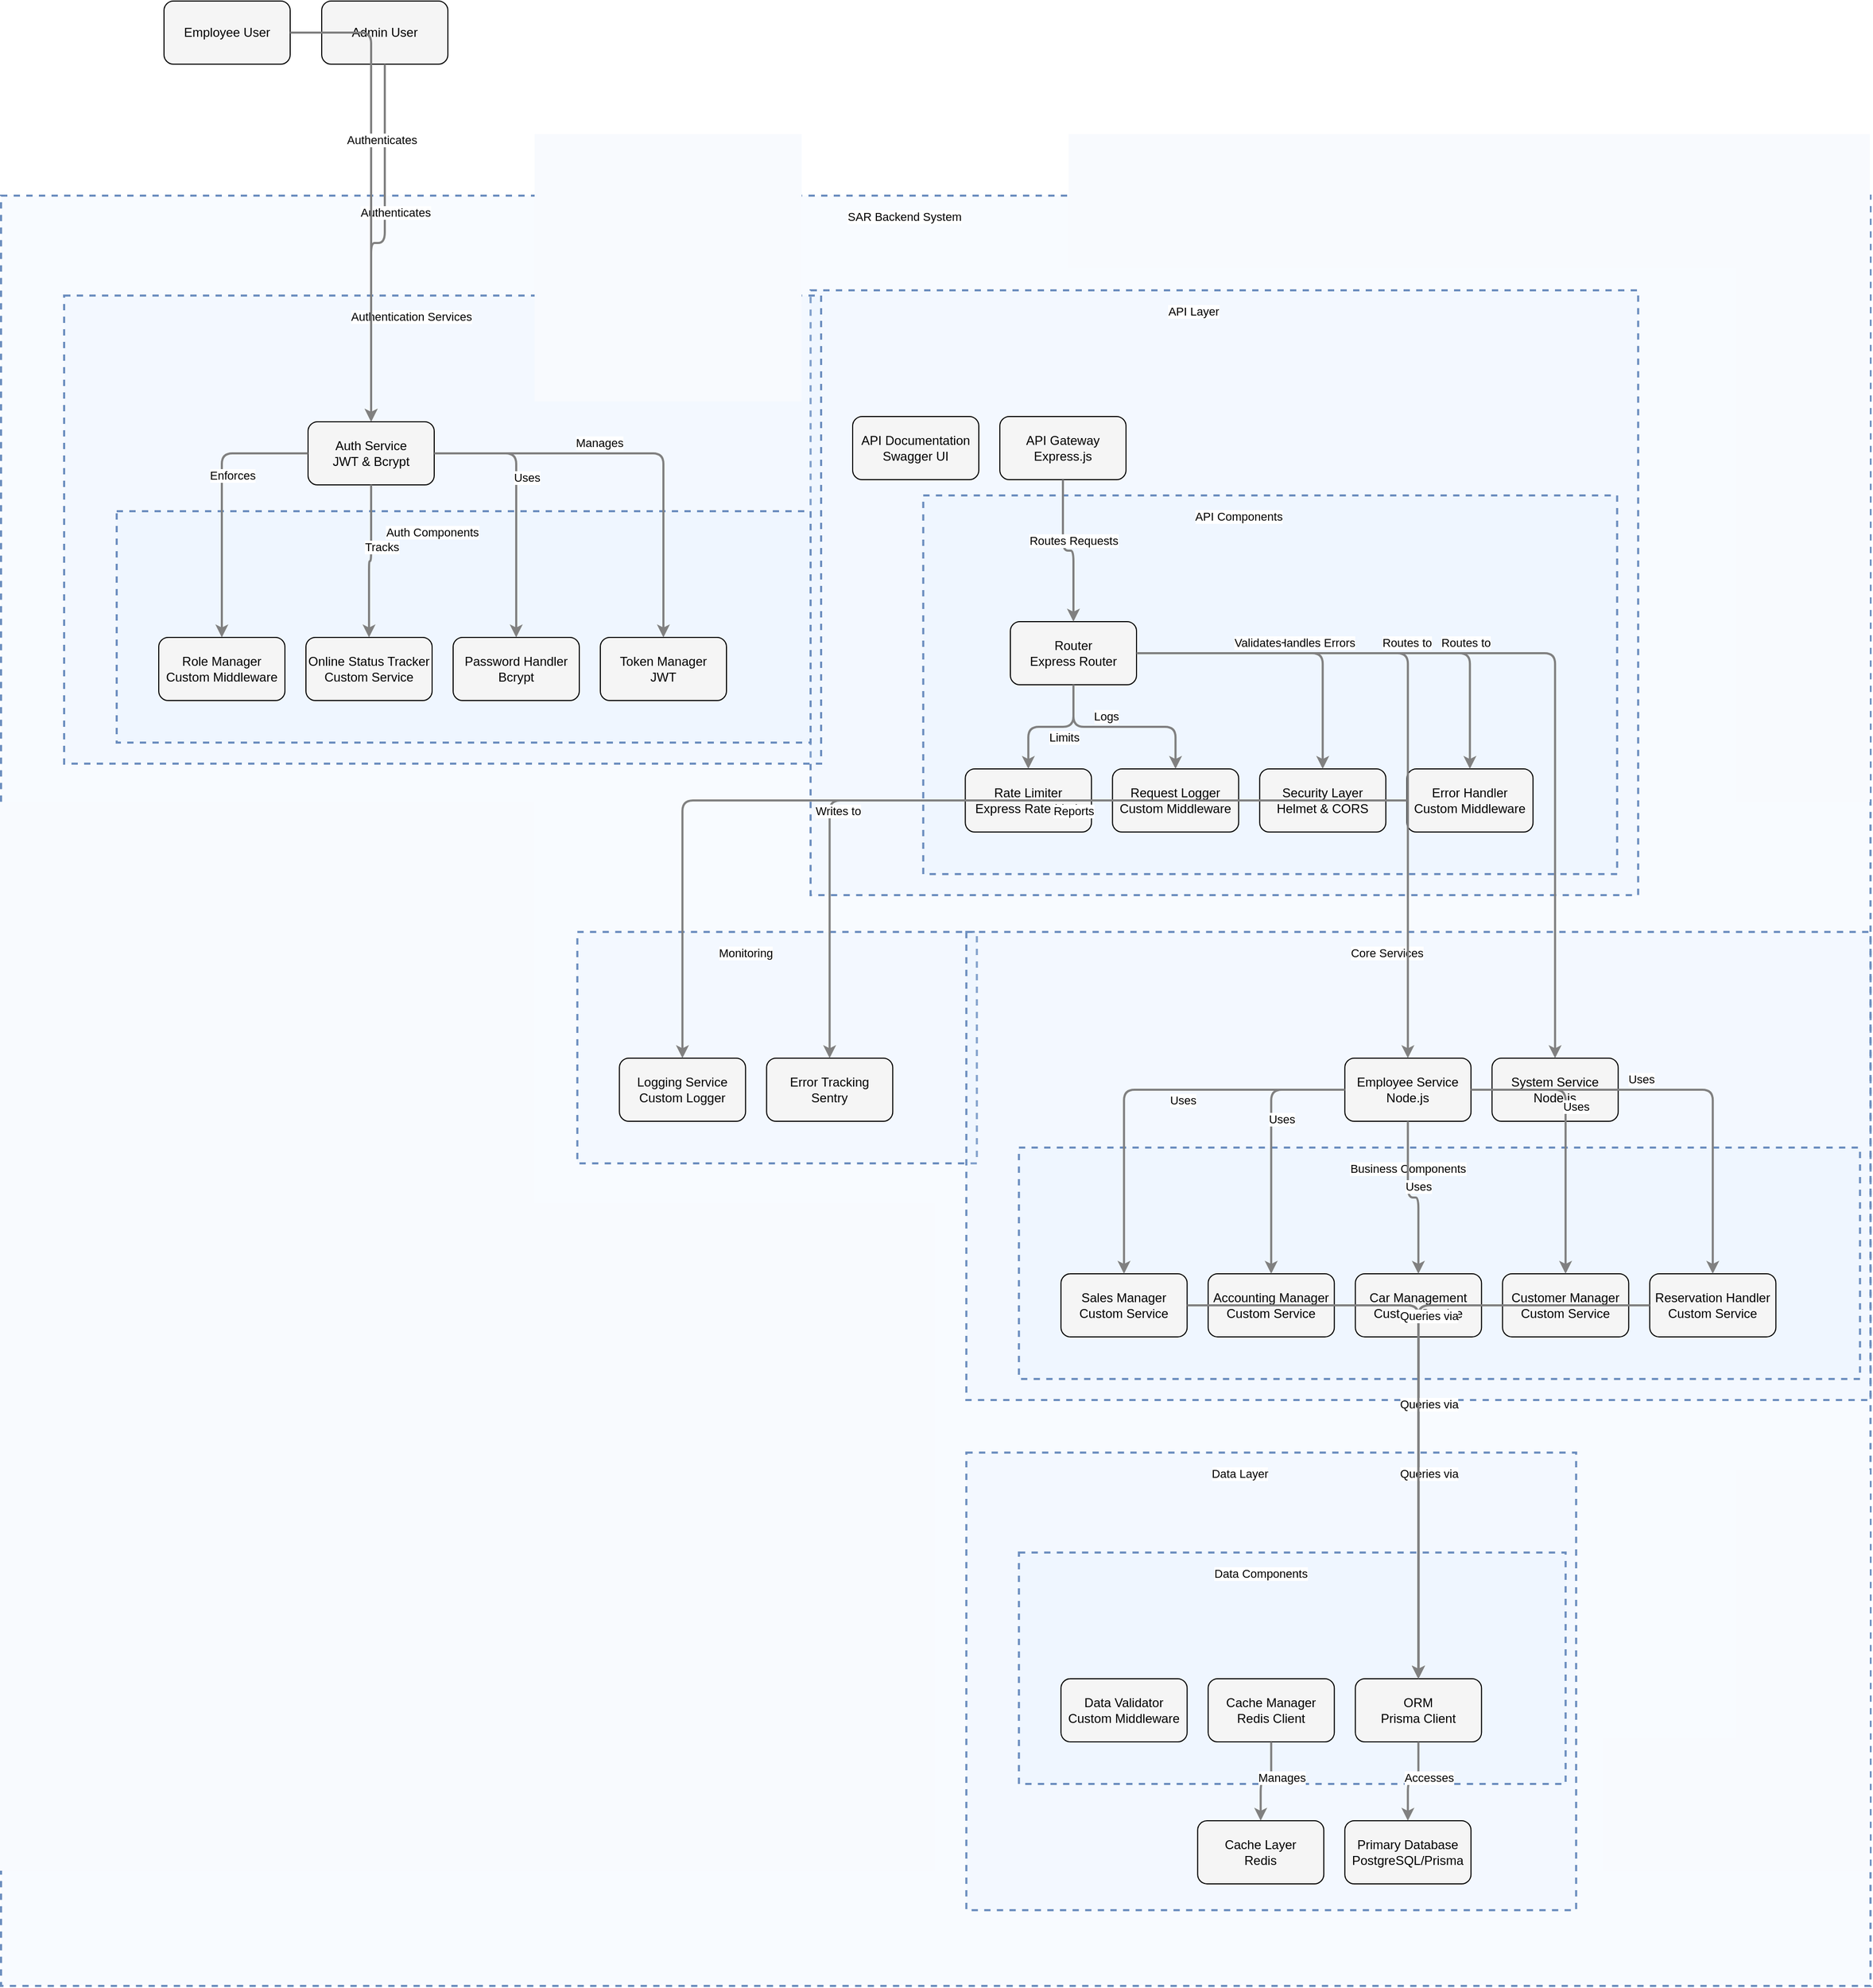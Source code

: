 <?xml version="1.0" encoding="UTF-8"?>
      <mxfile version="14.6.5" type="device">
        <diagram id="codeviz-diagram" name="System Diagram">
          <mxGraphModel dx="1000" dy="1000" grid="1" gridSize="10" guides="1" tooltips="1" connect="1" arrows="1" fold="1" page="1" pageScale="1" pageWidth="1169" pageHeight="827" math="0" shadow="0">
            <root>
              <mxCell id="0"/>
              <mxCell id="1" parent="0"/>
              <mxCell id="subGraph0" value="" style="html=1;whiteSpace=wrap;container=1;fillColor=#dae8fc;strokeColor=#6c8ebf;dashed=1;fillOpacity=20;strokeWidth=2;containerType=none;recursiveResize=0;movable=1;resizable=1;autosize=0;dropTarget=0" vertex="1" parent="subGraph1">
                <mxGeometry x="107.143" y="195" width="660" height="360" as="geometry"/>
              </mxCell>
              <mxCell id="subGraph0_label" value="API Components" style="edgeLabel;html=1;align=center;verticalAlign=middle;resizable=0;labelBackgroundColor=white;spacing=5" vertex="1" parent="subGraph1">
                <mxGeometry x="115.143" y="203" width="584" height="24" as="geometry"/>
              </mxCell>
<mxCell id="subGraph2" value="" style="html=1;whiteSpace=wrap;container=1;fillColor=#dae8fc;strokeColor=#6c8ebf;dashed=1;fillOpacity=20;strokeWidth=2;containerType=none;recursiveResize=0;movable=1;resizable=1;autosize=0;dropTarget=0" vertex="1" parent="subGraph3">
                <mxGeometry x="50" y="205" width="660" height="220" as="geometry"/>
              </mxCell>
              <mxCell id="subGraph2_label" value="Auth Components" style="edgeLabel;html=1;align=center;verticalAlign=middle;resizable=0;labelBackgroundColor=white;spacing=5" vertex="1" parent="subGraph3">
                <mxGeometry x="58" y="213" width="584" height="24" as="geometry"/>
              </mxCell>
<mxCell id="subGraph4" value="" style="html=1;whiteSpace=wrap;container=1;fillColor=#dae8fc;strokeColor=#6c8ebf;dashed=1;fillOpacity=20;strokeWidth=2;containerType=none;recursiveResize=0;movable=1;resizable=1;autosize=0;dropTarget=0" vertex="1" parent="subGraph5">
                <mxGeometry x="50" y="205" width="800" height="220" as="geometry"/>
              </mxCell>
              <mxCell id="subGraph4_label" value="Business Components" style="edgeLabel;html=1;align=center;verticalAlign=middle;resizable=0;labelBackgroundColor=white;spacing=5" vertex="1" parent="subGraph5">
                <mxGeometry x="58" y="213" width="724" height="24" as="geometry"/>
              </mxCell>
<mxCell id="subGraph6" value="" style="html=1;whiteSpace=wrap;container=1;fillColor=#dae8fc;strokeColor=#6c8ebf;dashed=1;fillOpacity=20;strokeWidth=2;containerType=none;recursiveResize=0;movable=1;resizable=1;autosize=0;dropTarget=0" vertex="1" parent="subGraph7">
                <mxGeometry x="50" y="95" width="520" height="220" as="geometry"/>
              </mxCell>
              <mxCell id="subGraph6_label" value="Data Components" style="edgeLabel;html=1;align=center;verticalAlign=middle;resizable=0;labelBackgroundColor=white;spacing=5" vertex="1" parent="subGraph7">
                <mxGeometry x="58" y="103" width="444" height="24" as="geometry"/>
              </mxCell>
<mxCell id="Monitoring" value="" style="html=1;whiteSpace=wrap;container=1;fillColor=#dae8fc;strokeColor=#6c8ebf;dashed=1;fillOpacity=20;strokeWidth=2;containerType=none;recursiveResize=0;movable=1;resizable=1;autosize=0;dropTarget=0" vertex="1" parent="subGraph9">
                <mxGeometry x="548.143" y="700" width="380" height="220" as="geometry"/>
              </mxCell>
              <mxCell id="Monitoring_label" value="Monitoring" style="edgeLabel;html=1;align=center;verticalAlign=middle;resizable=0;labelBackgroundColor=white;spacing=5" vertex="1" parent="subGraph9">
                <mxGeometry x="556.143" y="708" width="304" height="24" as="geometry"/>
              </mxCell>
<mxCell id="subGraph1" value="" style="html=1;whiteSpace=wrap;container=1;fillColor=#dae8fc;strokeColor=#6c8ebf;dashed=1;fillOpacity=20;strokeWidth=2;containerType=none;recursiveResize=0;movable=1;resizable=1;autosize=0;dropTarget=0" vertex="1" parent="subGraph9">
                <mxGeometry x="770" y="90" width="787.143" height="575" as="geometry"/>
              </mxCell>
              <mxCell id="subGraph1_label" value="API Layer" style="edgeLabel;html=1;align=center;verticalAlign=middle;resizable=0;labelBackgroundColor=white;spacing=5" vertex="1" parent="subGraph9">
                <mxGeometry x="778" y="98" width="711.143" height="24" as="geometry"/>
              </mxCell>
<mxCell id="subGraph3" value="" style="html=1;whiteSpace=wrap;container=1;fillColor=#dae8fc;strokeColor=#6c8ebf;dashed=1;fillOpacity=20;strokeWidth=2;containerType=none;recursiveResize=0;movable=1;resizable=1;autosize=0;dropTarget=0" vertex="1" parent="subGraph9">
                <mxGeometry x="60" y="95" width="720" height="445" as="geometry"/>
              </mxCell>
              <mxCell id="subGraph3_label" value="Authentication Services" style="edgeLabel;html=1;align=center;verticalAlign=middle;resizable=0;labelBackgroundColor=white;spacing=5" vertex="1" parent="subGraph9">
                <mxGeometry x="68" y="103" width="644" height="24" as="geometry"/>
              </mxCell>
<mxCell id="subGraph5" value="" style="html=1;whiteSpace=wrap;container=1;fillColor=#dae8fc;strokeColor=#6c8ebf;dashed=1;fillOpacity=20;strokeWidth=2;containerType=none;recursiveResize=0;movable=1;resizable=1;autosize=0;dropTarget=0" vertex="1" parent="subGraph9">
                <mxGeometry x="918.143" y="700" width="860" height="445" as="geometry"/>
              </mxCell>
              <mxCell id="subGraph5_label" value="Core Services" style="edgeLabel;html=1;align=center;verticalAlign=middle;resizable=0;labelBackgroundColor=white;spacing=5" vertex="1" parent="subGraph9">
                <mxGeometry x="926.143" y="708" width="784" height="24" as="geometry"/>
              </mxCell>
<mxCell id="subGraph7" value="" style="html=1;whiteSpace=wrap;container=1;fillColor=#dae8fc;strokeColor=#6c8ebf;dashed=1;fillOpacity=20;strokeWidth=2;containerType=none;recursiveResize=0;movable=1;resizable=1;autosize=0;dropTarget=0" vertex="1" parent="subGraph9">
                <mxGeometry x="918.143" y="1195" width="580" height="435" as="geometry"/>
              </mxCell>
              <mxCell id="subGraph7_label" value="Data Layer" style="edgeLabel;html=1;align=center;verticalAlign=middle;resizable=0;labelBackgroundColor=white;spacing=5" vertex="1" parent="subGraph9">
                <mxGeometry x="926.143" y="1203" width="504" height="24" as="geometry"/>
              </mxCell>
<mxCell id="subGraph9" value="" style="html=1;whiteSpace=wrap;container=1;fillColor=#dae8fc;strokeColor=#6c8ebf;dashed=1;fillOpacity=20;strokeWidth=2;containerType=none;recursiveResize=0;movable=1;resizable=1;autosize=0;dropTarget=0" vertex="1" parent="1">
                <mxGeometry x="54" y="197" width="1778.143" height="1702" as="geometry"/>
              </mxCell>
              <mxCell id="subGraph9_label" value="SAR Backend System" style="edgeLabel;html=1;align=center;verticalAlign=middle;resizable=0;labelBackgroundColor=white;spacing=5" vertex="1" parent="1">
                <mxGeometry x="62" y="205" width="1702.143" height="24" as="geometry"/>
              </mxCell>
              <mxCell id="AccountingComponent" value="Accounting Manager&lt;br&gt;Custom Service" style="rounded=1;whiteSpace=wrap;html=1;fillColor=#f5f5f5" vertex="1" parent="subGraph4">
                    <mxGeometry x="180" y="120" width="120" height="60" as="geometry"/>
                  </mxCell>
<mxCell id="AdminUser" value="Admin User" style="rounded=1;whiteSpace=wrap;html=1;fillColor=#f5f5f5" vertex="1" parent="1">
                    <mxGeometry x="359" y="12" width="120" height="60" as="geometry"/>
                  </mxCell>
<mxCell id="APIGateway" value="API Gateway&lt;br&gt;Express.js" style="rounded=1;whiteSpace=wrap;html=1;fillColor=#f5f5f5" vertex="1" parent="subGraph1">
                    <mxGeometry x="180" y="120" width="120" height="60" as="geometry"/>
                  </mxCell>
<mxCell id="AuthService" value="Auth Service&lt;br&gt;JWT &amp;amp; Bcrypt" style="rounded=1;whiteSpace=wrap;html=1;fillColor=#f5f5f5" vertex="1" parent="subGraph3">
                    <mxGeometry x="232" y="120" width="120" height="60" as="geometry"/>
                  </mxCell>
<mxCell id="Cache" value="Cache Layer&lt;br&gt;Redis" style="rounded=1;whiteSpace=wrap;html=1;fillColor=#f5f5f5" vertex="1" parent="subGraph7">
                    <mxGeometry x="220" y="350" width="120" height="60" as="geometry"/>
                  </mxCell>
<mxCell id="CacheManager" value="Cache Manager&lt;br&gt;Redis Client" style="rounded=1;whiteSpace=wrap;html=1;fillColor=#f5f5f5" vertex="1" parent="subGraph6">
                    <mxGeometry x="180" y="120" width="120" height="60" as="geometry"/>
                  </mxCell>
<mxCell id="CarManagementComponent" value="Car Management&lt;br&gt;Custom Service" style="rounded=1;whiteSpace=wrap;html=1;fillColor=#f5f5f5" vertex="1" parent="subGraph4">
                    <mxGeometry x="320" y="120" width="120" height="60" as="geometry"/>
                  </mxCell>
<mxCell id="CustomerComponent" value="Customer Manager&lt;br&gt;Custom Service" style="rounded=1;whiteSpace=wrap;html=1;fillColor=#f5f5f5" vertex="1" parent="subGraph4">
                    <mxGeometry x="460" y="120" width="120" height="60" as="geometry"/>
                  </mxCell>
<mxCell id="Database" value="Primary Database&lt;br&gt;PostgreSQL/Prisma" style="rounded=1;whiteSpace=wrap;html=1;fillColor=#f5f5f5" vertex="1" parent="subGraph7">
                    <mxGeometry x="360" y="350" width="120" height="60" as="geometry"/>
                  </mxCell>
<mxCell id="DataValidator" value="Data Validator&lt;br&gt;Custom Middleware" style="rounded=1;whiteSpace=wrap;html=1;fillColor=#f5f5f5" vertex="1" parent="subGraph6">
                    <mxGeometry x="40" y="120" width="120" height="60" as="geometry"/>
                  </mxCell>
<mxCell id="EmployeeService" value="Employee Service&lt;br&gt;Node.js" style="rounded=1;whiteSpace=wrap;html=1;fillColor=#f5f5f5" vertex="1" parent="subGraph5">
                    <mxGeometry x="360" y="120" width="120" height="60" as="geometry"/>
                  </mxCell>
<mxCell id="ErrorHandler" value="Error Handler&lt;br&gt;Custom Middleware" style="rounded=1;whiteSpace=wrap;html=1;fillColor=#f5f5f5" vertex="1" parent="subGraph0">
                    <mxGeometry x="460" y="260" width="120" height="60" as="geometry"/>
                  </mxCell>
<mxCell id="Logger" value="Logging Service&lt;br&gt;Custom Logger" style="rounded=1;whiteSpace=wrap;html=1;fillColor=#f5f5f5" vertex="1" parent="Monitoring">
                    <mxGeometry x="40" y="120" width="120" height="60" as="geometry"/>
                  </mxCell>
<mxCell id="OnlineTracker" value="Online Status Tracker&lt;br&gt;Custom Service" style="rounded=1;whiteSpace=wrap;html=1;fillColor=#f5f5f5" vertex="1" parent="subGraph2">
                    <mxGeometry x="180" y="120" width="120" height="60" as="geometry"/>
                  </mxCell>
<mxCell id="PasswordHasher" value="Password Handler&lt;br&gt;Bcrypt" style="rounded=1;whiteSpace=wrap;html=1;fillColor=#f5f5f5" vertex="1" parent="subGraph2">
                    <mxGeometry x="320" y="120" width="120" height="60" as="geometry"/>
                  </mxCell>
<mxCell id="PrismaORM" value="ORM&lt;br&gt;Prisma Client" style="rounded=1;whiteSpace=wrap;html=1;fillColor=#f5f5f5" vertex="1" parent="subGraph6">
                    <mxGeometry x="320" y="120" width="120" height="60" as="geometry"/>
                  </mxCell>
<mxCell id="RateLimiter" value="Rate Limiter&lt;br&gt;Express Rate Limit" style="rounded=1;whiteSpace=wrap;html=1;fillColor=#f5f5f5" vertex="1" parent="subGraph0">
                    <mxGeometry x="40" y="260" width="120" height="60" as="geometry"/>
                  </mxCell>
<mxCell id="RequestLogger" value="Request Logger&lt;br&gt;Custom Middleware" style="rounded=1;whiteSpace=wrap;html=1;fillColor=#f5f5f5" vertex="1" parent="subGraph0">
                    <mxGeometry x="180" y="260" width="120" height="60" as="geometry"/>
                  </mxCell>
<mxCell id="ReservationComponent" value="Reservation Handler&lt;br&gt;Custom Service" style="rounded=1;whiteSpace=wrap;html=1;fillColor=#f5f5f5" vertex="1" parent="subGraph4">
                    <mxGeometry x="600" y="120" width="120" height="60" as="geometry"/>
                  </mxCell>
<mxCell id="RoleManager" value="Role Manager&lt;br&gt;Custom Middleware" style="rounded=1;whiteSpace=wrap;html=1;fillColor=#f5f5f5" vertex="1" parent="subGraph2">
                    <mxGeometry x="40" y="120" width="120" height="60" as="geometry"/>
                  </mxCell>
<mxCell id="Router" value="Router&lt;br&gt;Express Router" style="rounded=1;whiteSpace=wrap;html=1;fillColor=#f5f5f5" vertex="1" parent="subGraph0">
                    <mxGeometry x="82.857" y="120" width="120" height="60" as="geometry"/>
                  </mxCell>
<mxCell id="SalesComponent" value="Sales Manager&lt;br&gt;Custom Service" style="rounded=1;whiteSpace=wrap;html=1;fillColor=#f5f5f5" vertex="1" parent="subGraph4">
                    <mxGeometry x="40" y="120" width="120" height="60" as="geometry"/>
                  </mxCell>
<mxCell id="SecurityMiddleware" value="Security Layer&lt;br&gt;Helmet &amp;amp; CORS" style="rounded=1;whiteSpace=wrap;html=1;fillColor=#f5f5f5" vertex="1" parent="subGraph0">
                    <mxGeometry x="320" y="260" width="120" height="60" as="geometry"/>
                  </mxCell>
<mxCell id="SentryMonitor" value="Error Tracking&lt;br&gt;Sentry" style="rounded=1;whiteSpace=wrap;html=1;fillColor=#f5f5f5" vertex="1" parent="Monitoring">
                    <mxGeometry x="180" y="120" width="120" height="60" as="geometry"/>
                  </mxCell>
<mxCell id="SwaggerDocs" value="API Documentation&lt;br&gt;Swagger UI" style="rounded=1;whiteSpace=wrap;html=1;fillColor=#f5f5f5" vertex="1" parent="subGraph1">
                    <mxGeometry x="40" y="120" width="120" height="60" as="geometry"/>
                  </mxCell>
<mxCell id="SystemService" value="System Service&lt;br&gt;Node.js" style="rounded=1;whiteSpace=wrap;html=1;fillColor=#f5f5f5" vertex="1" parent="subGraph5">
                    <mxGeometry x="500" y="120" width="120" height="60" as="geometry"/>
                  </mxCell>
<mxCell id="TokenManager" value="Token Manager&lt;br&gt;JWT" style="rounded=1;whiteSpace=wrap;html=1;fillColor=#f5f5f5" vertex="1" parent="subGraph2">
                    <mxGeometry x="460" y="120" width="120" height="60" as="geometry"/>
                  </mxCell>
<mxCell id="User" value="Employee User" style="rounded=1;whiteSpace=wrap;html=1;fillColor=#f5f5f5" vertex="1" parent="1">
                    <mxGeometry x="209" y="12" width="120" height="60" as="geometry"/>
                  </mxCell>
              <mxCell id="edge-L_AccountingComponent_PrismaORM_18" style="edgeStyle=orthogonalEdgeStyle;rounded=1;orthogonalLoop=1;jettySize=auto;html=1;strokeColor=#808080;strokeWidth=2;jumpStyle=arc;jumpSize=10;spacing=15;labelBackgroundColor=white;labelBorderColor=none" edge="1" parent="1" source="AccountingComponent" target="PrismaORM">
                  <mxGeometry relative="1" as="geometry"/>
                </mxCell>
                <mxCell id="edge-L_AccountingComponent_PrismaORM_18_label" value="Queries via" style="edgeLabel;html=1;align=center;verticalAlign=middle;resizable=0;points=[];" vertex="1" connectable="0" parent="edge-L_AccountingComponent_PrismaORM_18">
                  <mxGeometry x="-0.2" y="10" relative="1" as="geometry">
                    <mxPoint as="offset"/>
                  </mxGeometry>
                </mxCell>
<mxCell id="edge-L_AdminUser_AuthService_1" style="edgeStyle=orthogonalEdgeStyle;rounded=1;orthogonalLoop=1;jettySize=auto;html=1;strokeColor=#808080;strokeWidth=2;jumpStyle=arc;jumpSize=10;spacing=15;labelBackgroundColor=white;labelBorderColor=none" edge="1" parent="1" source="AdminUser" target="AuthService">
                  <mxGeometry relative="1" as="geometry"/>
                </mxCell>
                <mxCell id="edge-L_AdminUser_AuthService_1_label" value="Authenticates" style="edgeLabel;html=1;align=center;verticalAlign=middle;resizable=0;points=[];" vertex="1" connectable="0" parent="edge-L_AdminUser_AuthService_1">
                  <mxGeometry x="-0.2" y="10" relative="1" as="geometry">
                    <mxPoint as="offset"/>
                  </mxGeometry>
                </mxCell>
<mxCell id="edge-L_APIGateway_Router_2" style="edgeStyle=orthogonalEdgeStyle;rounded=1;orthogonalLoop=1;jettySize=auto;html=1;strokeColor=#808080;strokeWidth=2;jumpStyle=arc;jumpSize=10;spacing=15;labelBackgroundColor=white;labelBorderColor=none" edge="1" parent="1" source="APIGateway" target="Router">
                  <mxGeometry relative="1" as="geometry"/>
                </mxCell>
                <mxCell id="edge-L_APIGateway_Router_2_label" value="Routes Requests" style="edgeLabel;html=1;align=center;verticalAlign=middle;resizable=0;points=[];" vertex="1" connectable="0" parent="edge-L_APIGateway_Router_2">
                  <mxGeometry x="-0.2" y="10" relative="1" as="geometry">
                    <mxPoint as="offset"/>
                  </mxGeometry>
                </mxCell>
<mxCell id="edge-L_AuthService_OnlineTracker_10" style="edgeStyle=orthogonalEdgeStyle;rounded=1;orthogonalLoop=1;jettySize=auto;html=1;strokeColor=#808080;strokeWidth=2;jumpStyle=arc;jumpSize=10;spacing=15;labelBackgroundColor=white;labelBorderColor=none" edge="1" parent="1" source="AuthService" target="OnlineTracker">
                  <mxGeometry relative="1" as="geometry"/>
                </mxCell>
                <mxCell id="edge-L_AuthService_OnlineTracker_10_label" value="Tracks" style="edgeLabel;html=1;align=center;verticalAlign=middle;resizable=0;points=[];" vertex="1" connectable="0" parent="edge-L_AuthService_OnlineTracker_10">
                  <mxGeometry x="-0.2" y="10" relative="1" as="geometry">
                    <mxPoint as="offset"/>
                  </mxGeometry>
                </mxCell>
<mxCell id="edge-L_AuthService_PasswordHasher_8" style="edgeStyle=orthogonalEdgeStyle;rounded=1;orthogonalLoop=1;jettySize=auto;html=1;strokeColor=#808080;strokeWidth=2;jumpStyle=arc;jumpSize=10;spacing=15;labelBackgroundColor=white;labelBorderColor=none" edge="1" parent="1" source="AuthService" target="PasswordHasher">
                  <mxGeometry relative="1" as="geometry"/>
                </mxCell>
                <mxCell id="edge-L_AuthService_PasswordHasher_8_label" value="Uses" style="edgeLabel;html=1;align=center;verticalAlign=middle;resizable=0;points=[];" vertex="1" connectable="0" parent="edge-L_AuthService_PasswordHasher_8">
                  <mxGeometry x="-0.2" y="10" relative="1" as="geometry">
                    <mxPoint as="offset"/>
                  </mxGeometry>
                </mxCell>
<mxCell id="edge-L_AuthService_RoleManager_9" style="edgeStyle=orthogonalEdgeStyle;rounded=1;orthogonalLoop=1;jettySize=auto;html=1;strokeColor=#808080;strokeWidth=2;jumpStyle=arc;jumpSize=10;spacing=15;labelBackgroundColor=white;labelBorderColor=none" edge="1" parent="1" source="AuthService" target="RoleManager">
                  <mxGeometry relative="1" as="geometry"/>
                </mxCell>
                <mxCell id="edge-L_AuthService_RoleManager_9_label" value="Enforces" style="edgeLabel;html=1;align=center;verticalAlign=middle;resizable=0;points=[];" vertex="1" connectable="0" parent="edge-L_AuthService_RoleManager_9">
                  <mxGeometry x="-0.2" y="10" relative="1" as="geometry">
                    <mxPoint as="offset"/>
                  </mxGeometry>
                </mxCell>
<mxCell id="edge-L_AuthService_TokenManager_7" style="edgeStyle=orthogonalEdgeStyle;rounded=1;orthogonalLoop=1;jettySize=auto;html=1;strokeColor=#808080;strokeWidth=2;jumpStyle=arc;jumpSize=10;spacing=15;labelBackgroundColor=white;labelBorderColor=none" edge="1" parent="1" source="AuthService" target="TokenManager">
                  <mxGeometry relative="1" as="geometry"/>
                </mxCell>
                <mxCell id="edge-L_AuthService_TokenManager_7_label" value="Manages" style="edgeLabel;html=1;align=center;verticalAlign=middle;resizable=0;points=[];" vertex="1" connectable="0" parent="edge-L_AuthService_TokenManager_7">
                  <mxGeometry x="-0.2" y="10" relative="1" as="geometry">
                    <mxPoint as="offset"/>
                  </mxGeometry>
                </mxCell>
<mxCell id="edge-L_CacheManager_Cache_24" style="edgeStyle=orthogonalEdgeStyle;rounded=1;orthogonalLoop=1;jettySize=auto;html=1;strokeColor=#808080;strokeWidth=2;jumpStyle=arc;jumpSize=10;spacing=15;labelBackgroundColor=white;labelBorderColor=none" edge="1" parent="1" source="CacheManager" target="Cache">
                  <mxGeometry relative="1" as="geometry"/>
                </mxCell>
                <mxCell id="edge-L_CacheManager_Cache_24_label" value="Manages" style="edgeLabel;html=1;align=center;verticalAlign=middle;resizable=0;points=[];" vertex="1" connectable="0" parent="edge-L_CacheManager_Cache_24">
                  <mxGeometry x="-0.2" y="10" relative="1" as="geometry">
                    <mxPoint as="offset"/>
                  </mxGeometry>
                </mxCell>
<mxCell id="edge-L_CarManagementComponent_PrismaORM_19" style="edgeStyle=orthogonalEdgeStyle;rounded=1;orthogonalLoop=1;jettySize=auto;html=1;strokeColor=#808080;strokeWidth=2;jumpStyle=arc;jumpSize=10;spacing=15;labelBackgroundColor=white;labelBorderColor=none" edge="1" parent="1" source="CarManagementComponent" target="PrismaORM">
                  <mxGeometry relative="1" as="geometry"/>
                </mxCell>
                <mxCell id="edge-L_CarManagementComponent_PrismaORM_19_label" value="Queries via" style="edgeLabel;html=1;align=center;verticalAlign=middle;resizable=0;points=[];" vertex="1" connectable="0" parent="edge-L_CarManagementComponent_PrismaORM_19">
                  <mxGeometry x="-0.2" y="10" relative="1" as="geometry">
                    <mxPoint as="offset"/>
                  </mxGeometry>
                </mxCell>
<mxCell id="edge-L_CustomerComponent_PrismaORM_22" style="edgeStyle=orthogonalEdgeStyle;rounded=1;orthogonalLoop=1;jettySize=auto;html=1;strokeColor=#808080;strokeWidth=2;jumpStyle=arc;jumpSize=10;spacing=15;labelBackgroundColor=white;labelBorderColor=none" edge="1" parent="1" source="CustomerComponent" target="PrismaORM">
                  <mxGeometry relative="1" as="geometry"/>
                </mxCell>
                <mxCell id="edge-L_CustomerComponent_PrismaORM_22_label" value="Queries via" style="edgeLabel;html=1;align=center;verticalAlign=middle;resizable=0;points=[];" vertex="1" connectable="0" parent="edge-L_CustomerComponent_PrismaORM_22">
                  <mxGeometry x="-0.2" y="10" relative="1" as="geometry">
                    <mxPoint as="offset"/>
                  </mxGeometry>
                </mxCell>
<mxCell id="edge-L_EmployeeService_AccountingComponent_13" style="edgeStyle=orthogonalEdgeStyle;rounded=1;orthogonalLoop=1;jettySize=auto;html=1;strokeColor=#808080;strokeWidth=2;jumpStyle=arc;jumpSize=10;spacing=15;labelBackgroundColor=white;labelBorderColor=none" edge="1" parent="1" source="EmployeeService" target="AccountingComponent">
                  <mxGeometry relative="1" as="geometry"/>
                </mxCell>
                <mxCell id="edge-L_EmployeeService_AccountingComponent_13_label" value="Uses" style="edgeLabel;html=1;align=center;verticalAlign=middle;resizable=0;points=[];" vertex="1" connectable="0" parent="edge-L_EmployeeService_AccountingComponent_13">
                  <mxGeometry x="-0.2" y="10" relative="1" as="geometry">
                    <mxPoint as="offset"/>
                  </mxGeometry>
                </mxCell>
<mxCell id="edge-L_EmployeeService_CarManagementComponent_14" style="edgeStyle=orthogonalEdgeStyle;rounded=1;orthogonalLoop=1;jettySize=auto;html=1;strokeColor=#808080;strokeWidth=2;jumpStyle=arc;jumpSize=10;spacing=15;labelBackgroundColor=white;labelBorderColor=none" edge="1" parent="1" source="EmployeeService" target="CarManagementComponent">
                  <mxGeometry relative="1" as="geometry"/>
                </mxCell>
                <mxCell id="edge-L_EmployeeService_CarManagementComponent_14_label" value="Uses" style="edgeLabel;html=1;align=center;verticalAlign=middle;resizable=0;points=[];" vertex="1" connectable="0" parent="edge-L_EmployeeService_CarManagementComponent_14">
                  <mxGeometry x="-0.2" y="10" relative="1" as="geometry">
                    <mxPoint as="offset"/>
                  </mxGeometry>
                </mxCell>
<mxCell id="edge-L_EmployeeService_CustomerComponent_17" style="edgeStyle=orthogonalEdgeStyle;rounded=1;orthogonalLoop=1;jettySize=auto;html=1;strokeColor=#808080;strokeWidth=2;jumpStyle=arc;jumpSize=10;spacing=15;labelBackgroundColor=white;labelBorderColor=none" edge="1" parent="1" source="EmployeeService" target="CustomerComponent">
                  <mxGeometry relative="1" as="geometry"/>
                </mxCell>
                <mxCell id="edge-L_EmployeeService_CustomerComponent_17_label" value="Uses" style="edgeLabel;html=1;align=center;verticalAlign=middle;resizable=0;points=[];" vertex="1" connectable="0" parent="edge-L_EmployeeService_CustomerComponent_17">
                  <mxGeometry x="-0.2" y="10" relative="1" as="geometry">
                    <mxPoint as="offset"/>
                  </mxGeometry>
                </mxCell>
<mxCell id="edge-L_EmployeeService_ReservationComponent_15" style="edgeStyle=orthogonalEdgeStyle;rounded=1;orthogonalLoop=1;jettySize=auto;html=1;strokeColor=#808080;strokeWidth=2;jumpStyle=arc;jumpSize=10;spacing=15;labelBackgroundColor=white;labelBorderColor=none" edge="1" parent="1" source="EmployeeService" target="ReservationComponent">
                  <mxGeometry relative="1" as="geometry"/>
                </mxCell>
                <mxCell id="edge-L_EmployeeService_ReservationComponent_15_label" value="Uses" style="edgeLabel;html=1;align=center;verticalAlign=middle;resizable=0;points=[];" vertex="1" connectable="0" parent="edge-L_EmployeeService_ReservationComponent_15">
                  <mxGeometry x="-0.2" y="10" relative="1" as="geometry">
                    <mxPoint as="offset"/>
                  </mxGeometry>
                </mxCell>
<mxCell id="edge-L_EmployeeService_SalesComponent_16" style="edgeStyle=orthogonalEdgeStyle;rounded=1;orthogonalLoop=1;jettySize=auto;html=1;strokeColor=#808080;strokeWidth=2;jumpStyle=arc;jumpSize=10;spacing=15;labelBackgroundColor=white;labelBorderColor=none" edge="1" parent="1" source="EmployeeService" target="SalesComponent">
                  <mxGeometry relative="1" as="geometry"/>
                </mxCell>
                <mxCell id="edge-L_EmployeeService_SalesComponent_16_label" value="Uses" style="edgeLabel;html=1;align=center;verticalAlign=middle;resizable=0;points=[];" vertex="1" connectable="0" parent="edge-L_EmployeeService_SalesComponent_16">
                  <mxGeometry x="-0.2" y="10" relative="1" as="geometry">
                    <mxPoint as="offset"/>
                  </mxGeometry>
                </mxCell>
<mxCell id="edge-L_ErrorHandler_SentryMonitor_25" style="edgeStyle=orthogonalEdgeStyle;rounded=1;orthogonalLoop=1;jettySize=auto;html=1;strokeColor=#808080;strokeWidth=2;jumpStyle=arc;jumpSize=10;spacing=15;labelBackgroundColor=white;labelBorderColor=none" edge="1" parent="1" source="ErrorHandler" target="SentryMonitor">
                  <mxGeometry relative="1" as="geometry"/>
                </mxCell>
                <mxCell id="edge-L_ErrorHandler_SentryMonitor_25_label" value="Reports" style="edgeLabel;html=1;align=center;verticalAlign=middle;resizable=0;points=[];" vertex="1" connectable="0" parent="edge-L_ErrorHandler_SentryMonitor_25">
                  <mxGeometry x="-0.2" y="10" relative="1" as="geometry">
                    <mxPoint as="offset"/>
                  </mxGeometry>
                </mxCell>
<mxCell id="edge-L_PrismaORM_Database_23" style="edgeStyle=orthogonalEdgeStyle;rounded=1;orthogonalLoop=1;jettySize=auto;html=1;strokeColor=#808080;strokeWidth=2;jumpStyle=arc;jumpSize=10;spacing=15;labelBackgroundColor=white;labelBorderColor=none" edge="1" parent="1" source="PrismaORM" target="Database">
                  <mxGeometry relative="1" as="geometry"/>
                </mxCell>
                <mxCell id="edge-L_PrismaORM_Database_23_label" value="Accesses" style="edgeLabel;html=1;align=center;verticalAlign=middle;resizable=0;points=[];" vertex="1" connectable="0" parent="edge-L_PrismaORM_Database_23">
                  <mxGeometry x="-0.2" y="10" relative="1" as="geometry">
                    <mxPoint as="offset"/>
                  </mxGeometry>
                </mxCell>
<mxCell id="edge-L_RequestLogger_Logger_26" style="edgeStyle=orthogonalEdgeStyle;rounded=1;orthogonalLoop=1;jettySize=auto;html=1;strokeColor=#808080;strokeWidth=2;jumpStyle=arc;jumpSize=10;spacing=15;labelBackgroundColor=white;labelBorderColor=none" edge="1" parent="1" source="RequestLogger" target="Logger">
                  <mxGeometry relative="1" as="geometry"/>
                </mxCell>
                <mxCell id="edge-L_RequestLogger_Logger_26_label" value="Writes to" style="edgeLabel;html=1;align=center;verticalAlign=middle;resizable=0;points=[];" vertex="1" connectable="0" parent="edge-L_RequestLogger_Logger_26">
                  <mxGeometry x="-0.2" y="10" relative="1" as="geometry">
                    <mxPoint as="offset"/>
                  </mxGeometry>
                </mxCell>
<mxCell id="edge-L_ReservationComponent_PrismaORM_20" style="edgeStyle=orthogonalEdgeStyle;rounded=1;orthogonalLoop=1;jettySize=auto;html=1;strokeColor=#808080;strokeWidth=2;jumpStyle=arc;jumpSize=10;spacing=15;labelBackgroundColor=white;labelBorderColor=none" edge="1" parent="1" source="ReservationComponent" target="PrismaORM">
                  <mxGeometry relative="1" as="geometry"/>
                </mxCell>
                <mxCell id="edge-L_ReservationComponent_PrismaORM_20_label" value="Queries via" style="edgeLabel;html=1;align=center;verticalAlign=middle;resizable=0;points=[];" vertex="1" connectable="0" parent="edge-L_ReservationComponent_PrismaORM_20">
                  <mxGeometry x="-0.2" y="10" relative="1" as="geometry">
                    <mxPoint as="offset"/>
                  </mxGeometry>
                </mxCell>
<mxCell id="edge-L_Router_EmployeeService_11" style="edgeStyle=orthogonalEdgeStyle;rounded=1;orthogonalLoop=1;jettySize=auto;html=1;strokeColor=#808080;strokeWidth=2;jumpStyle=arc;jumpSize=10;spacing=15;labelBackgroundColor=white;labelBorderColor=none" edge="1" parent="1" source="Router" target="EmployeeService">
                  <mxGeometry relative="1" as="geometry"/>
                </mxCell>
                <mxCell id="edge-L_Router_EmployeeService_11_label" value="Routes to" style="edgeLabel;html=1;align=center;verticalAlign=middle;resizable=0;points=[];" vertex="1" connectable="0" parent="edge-L_Router_EmployeeService_11">
                  <mxGeometry x="-0.2" y="10" relative="1" as="geometry">
                    <mxPoint as="offset"/>
                  </mxGeometry>
                </mxCell>
<mxCell id="edge-L_Router_ErrorHandler_6" style="edgeStyle=orthogonalEdgeStyle;rounded=1;orthogonalLoop=1;jettySize=auto;html=1;strokeColor=#808080;strokeWidth=2;jumpStyle=arc;jumpSize=10;spacing=15;labelBackgroundColor=white;labelBorderColor=none" edge="1" parent="1" source="Router" target="ErrorHandler">
                  <mxGeometry relative="1" as="geometry"/>
                </mxCell>
                <mxCell id="edge-L_Router_ErrorHandler_6_label" value="Handles Errors" style="edgeLabel;html=1;align=center;verticalAlign=middle;resizable=0;points=[];" vertex="1" connectable="0" parent="edge-L_Router_ErrorHandler_6">
                  <mxGeometry x="-0.2" y="10" relative="1" as="geometry">
                    <mxPoint as="offset"/>
                  </mxGeometry>
                </mxCell>
<mxCell id="edge-L_Router_RateLimiter_4" style="edgeStyle=orthogonalEdgeStyle;rounded=1;orthogonalLoop=1;jettySize=auto;html=1;strokeColor=#808080;strokeWidth=2;jumpStyle=arc;jumpSize=10;spacing=15;labelBackgroundColor=white;labelBorderColor=none" edge="1" parent="1" source="Router" target="RateLimiter">
                  <mxGeometry relative="1" as="geometry"/>
                </mxCell>
                <mxCell id="edge-L_Router_RateLimiter_4_label" value="Limits" style="edgeLabel;html=1;align=center;verticalAlign=middle;resizable=0;points=[];" vertex="1" connectable="0" parent="edge-L_Router_RateLimiter_4">
                  <mxGeometry x="-0.2" y="10" relative="1" as="geometry">
                    <mxPoint as="offset"/>
                  </mxGeometry>
                </mxCell>
<mxCell id="edge-L_Router_RequestLogger_5" style="edgeStyle=orthogonalEdgeStyle;rounded=1;orthogonalLoop=1;jettySize=auto;html=1;strokeColor=#808080;strokeWidth=2;jumpStyle=arc;jumpSize=10;spacing=15;labelBackgroundColor=white;labelBorderColor=none" edge="1" parent="1" source="Router" target="RequestLogger">
                  <mxGeometry relative="1" as="geometry"/>
                </mxCell>
                <mxCell id="edge-L_Router_RequestLogger_5_label" value="Logs" style="edgeLabel;html=1;align=center;verticalAlign=middle;resizable=0;points=[];" vertex="1" connectable="0" parent="edge-L_Router_RequestLogger_5">
                  <mxGeometry x="-0.2" y="10" relative="1" as="geometry">
                    <mxPoint as="offset"/>
                  </mxGeometry>
                </mxCell>
<mxCell id="edge-L_Router_SecurityMiddleware_3" style="edgeStyle=orthogonalEdgeStyle;rounded=1;orthogonalLoop=1;jettySize=auto;html=1;strokeColor=#808080;strokeWidth=2;jumpStyle=arc;jumpSize=10;spacing=15;labelBackgroundColor=white;labelBorderColor=none" edge="1" parent="1" source="Router" target="SecurityMiddleware">
                  <mxGeometry relative="1" as="geometry"/>
                </mxCell>
                <mxCell id="edge-L_Router_SecurityMiddleware_3_label" value="Validates" style="edgeLabel;html=1;align=center;verticalAlign=middle;resizable=0;points=[];" vertex="1" connectable="0" parent="edge-L_Router_SecurityMiddleware_3">
                  <mxGeometry x="-0.2" y="10" relative="1" as="geometry">
                    <mxPoint as="offset"/>
                  </mxGeometry>
                </mxCell>
<mxCell id="edge-L_Router_SystemService_12" style="edgeStyle=orthogonalEdgeStyle;rounded=1;orthogonalLoop=1;jettySize=auto;html=1;strokeColor=#808080;strokeWidth=2;jumpStyle=arc;jumpSize=10;spacing=15;labelBackgroundColor=white;labelBorderColor=none" edge="1" parent="1" source="Router" target="SystemService">
                  <mxGeometry relative="1" as="geometry"/>
                </mxCell>
                <mxCell id="edge-L_Router_SystemService_12_label" value="Routes to" style="edgeLabel;html=1;align=center;verticalAlign=middle;resizable=0;points=[];" vertex="1" connectable="0" parent="edge-L_Router_SystemService_12">
                  <mxGeometry x="-0.2" y="10" relative="1" as="geometry">
                    <mxPoint as="offset"/>
                  </mxGeometry>
                </mxCell>
<mxCell id="edge-L_SalesComponent_PrismaORM_21" style="edgeStyle=orthogonalEdgeStyle;rounded=1;orthogonalLoop=1;jettySize=auto;html=1;strokeColor=#808080;strokeWidth=2;jumpStyle=arc;jumpSize=10;spacing=15;labelBackgroundColor=white;labelBorderColor=none" edge="1" parent="1" source="SalesComponent" target="PrismaORM">
                  <mxGeometry relative="1" as="geometry"/>
                </mxCell>
                <mxCell id="edge-L_SalesComponent_PrismaORM_21_label" value="Queries via" style="edgeLabel;html=1;align=center;verticalAlign=middle;resizable=0;points=[];" vertex="1" connectable="0" parent="edge-L_SalesComponent_PrismaORM_21">
                  <mxGeometry x="-0.2" y="10" relative="1" as="geometry">
                    <mxPoint as="offset"/>
                  </mxGeometry>
                </mxCell>
<mxCell id="edge-L_User_AuthService_0" style="edgeStyle=orthogonalEdgeStyle;rounded=1;orthogonalLoop=1;jettySize=auto;html=1;strokeColor=#808080;strokeWidth=2;jumpStyle=arc;jumpSize=10;spacing=15;labelBackgroundColor=white;labelBorderColor=none" edge="1" parent="1" source="User" target="AuthService">
                  <mxGeometry relative="1" as="geometry"/>
                </mxCell>
                <mxCell id="edge-L_User_AuthService_0_label" value="Authenticates" style="edgeLabel;html=1;align=center;verticalAlign=middle;resizable=0;points=[];" vertex="1" connectable="0" parent="edge-L_User_AuthService_0">
                  <mxGeometry x="-0.2" y="10" relative="1" as="geometry">
                    <mxPoint as="offset"/>
                  </mxGeometry>
                </mxCell>
            </root>
          </mxGraphModel>
        </diagram>
      </mxfile>